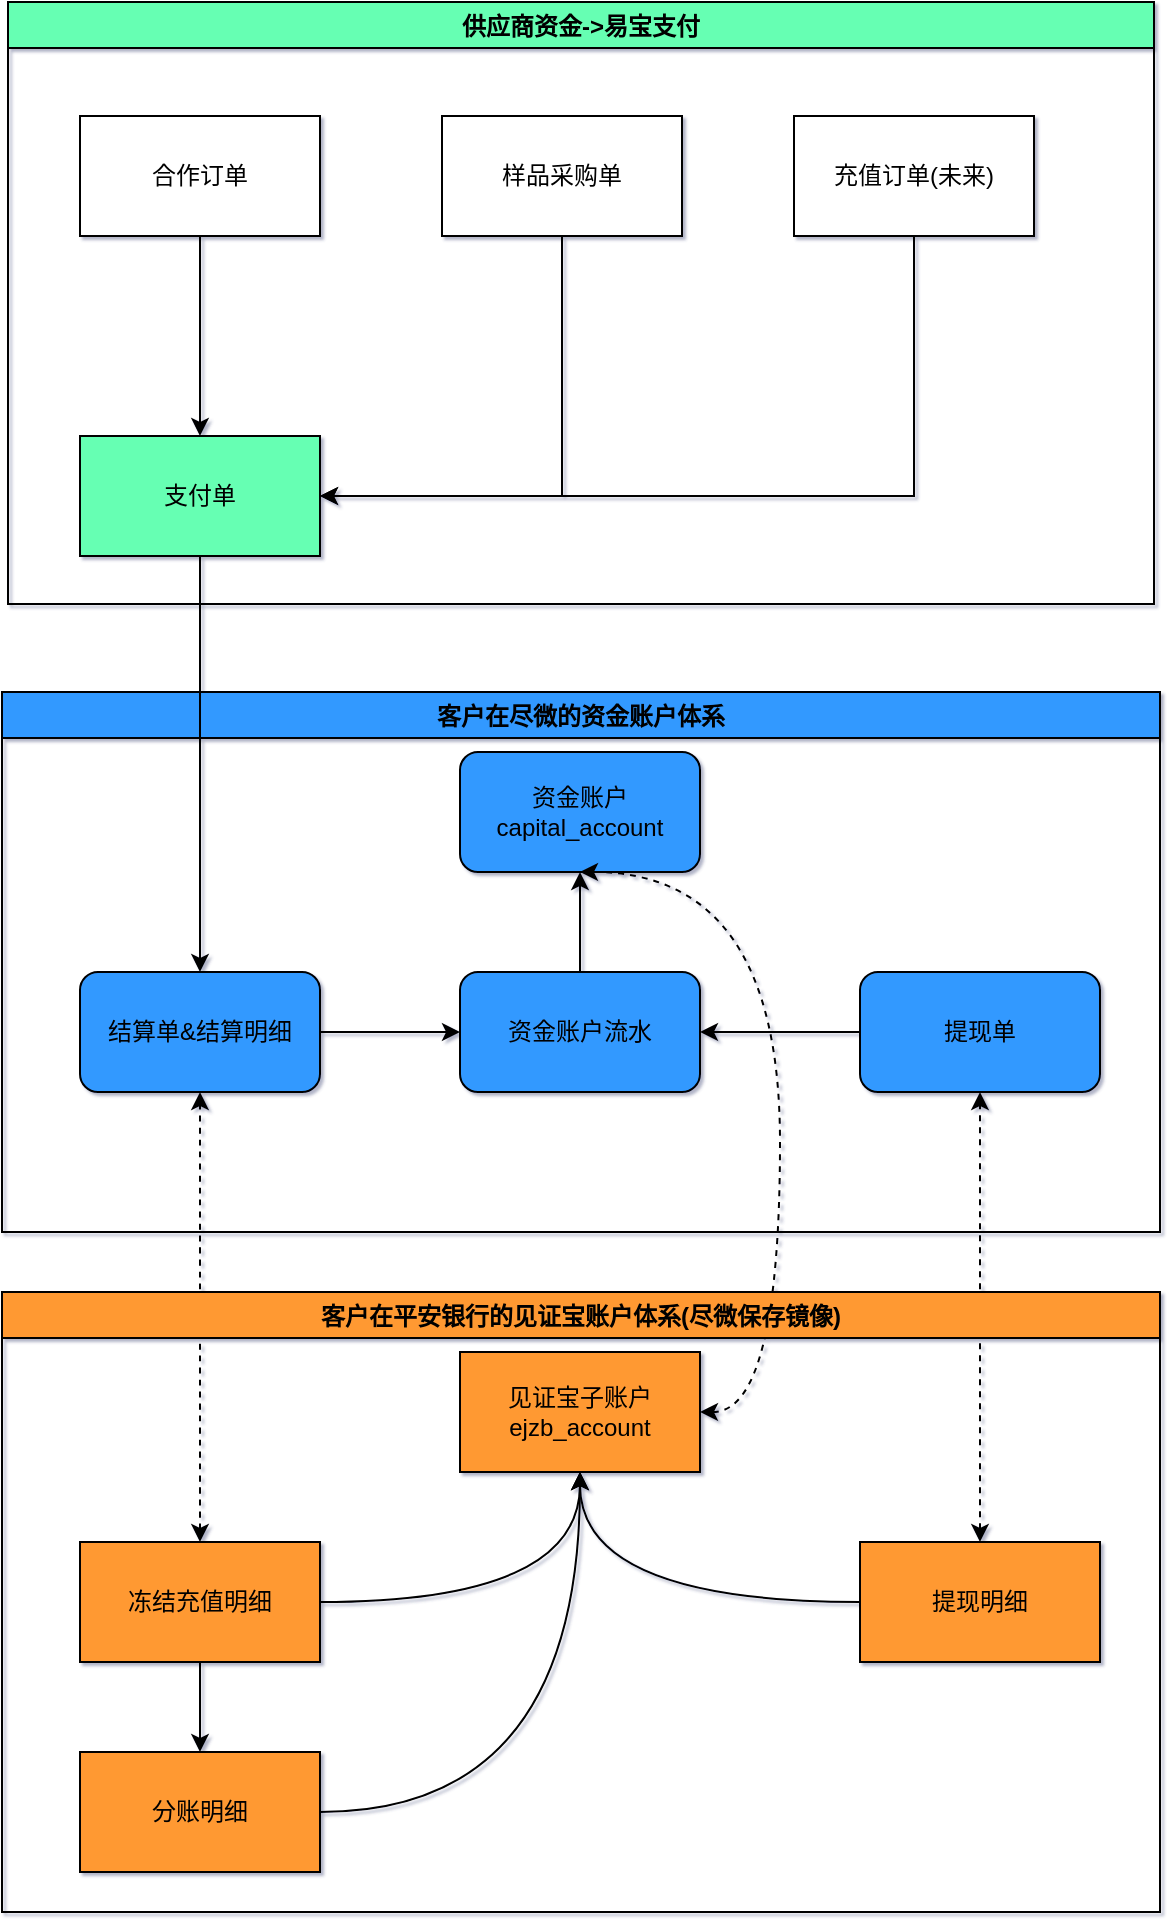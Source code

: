 <mxfile version="16.0.0" type="github">
  <diagram id="gsf49He13MfOLdli_iRr" name="第 1 页">
    <mxGraphModel dx="1426" dy="794" grid="0" gridSize="10" guides="1" tooltips="1" connect="1" arrows="1" fold="1" page="1" pageScale="1" pageWidth="827" pageHeight="1169" math="0" shadow="1">
      <root>
        <mxCell id="0" />
        <mxCell id="1" parent="0" />
        <mxCell id="og5dSPM_AXGmNLmmMvEW-1" value="资金账户&lt;br&gt;capital_account" style="rounded=1;whiteSpace=wrap;html=1;fillColor=#3399FF;" parent="1" vertex="1">
          <mxGeometry x="330" y="631" width="120" height="60" as="geometry" />
        </mxCell>
        <mxCell id="og5dSPM_AXGmNLmmMvEW-5" style="edgeStyle=orthogonalEdgeStyle;rounded=0;orthogonalLoop=1;jettySize=auto;html=1;entryX=0;entryY=0.5;entryDx=0;entryDy=0;" parent="1" source="og5dSPM_AXGmNLmmMvEW-2" target="og5dSPM_AXGmNLmmMvEW-4" edge="1">
          <mxGeometry relative="1" as="geometry" />
        </mxCell>
        <mxCell id="og5dSPM_AXGmNLmmMvEW-2" value="结算单&amp;amp;结算明细" style="rounded=1;whiteSpace=wrap;html=1;fillColor=#3399FF;" parent="1" vertex="1">
          <mxGeometry x="140" y="741" width="120" height="60" as="geometry" />
        </mxCell>
        <mxCell id="og5dSPM_AXGmNLmmMvEW-6" style="edgeStyle=orthogonalEdgeStyle;rounded=0;orthogonalLoop=1;jettySize=auto;html=1;entryX=1;entryY=0.5;entryDx=0;entryDy=0;" parent="1" source="og5dSPM_AXGmNLmmMvEW-3" target="og5dSPM_AXGmNLmmMvEW-4" edge="1">
          <mxGeometry relative="1" as="geometry" />
        </mxCell>
        <mxCell id="og5dSPM_AXGmNLmmMvEW-3" value="提现单" style="rounded=1;whiteSpace=wrap;html=1;fillColor=#3399FF;" parent="1" vertex="1">
          <mxGeometry x="530" y="741" width="120" height="60" as="geometry" />
        </mxCell>
        <mxCell id="og5dSPM_AXGmNLmmMvEW-7" style="edgeStyle=orthogonalEdgeStyle;rounded=0;orthogonalLoop=1;jettySize=auto;html=1;entryX=0.5;entryY=1;entryDx=0;entryDy=0;" parent="1" source="og5dSPM_AXGmNLmmMvEW-4" target="og5dSPM_AXGmNLmmMvEW-1" edge="1">
          <mxGeometry relative="1" as="geometry" />
        </mxCell>
        <mxCell id="og5dSPM_AXGmNLmmMvEW-4" value="资金账户流水" style="rounded=1;whiteSpace=wrap;html=1;fillColor=#3399FF;" parent="1" vertex="1">
          <mxGeometry x="330" y="741" width="120" height="60" as="geometry" />
        </mxCell>
        <mxCell id="og5dSPM_AXGmNLmmMvEW-18" style="edgeStyle=orthogonalEdgeStyle;rounded=0;orthogonalLoop=1;jettySize=auto;html=1;entryX=0.5;entryY=1;entryDx=0;entryDy=0;dashed=1;curved=1;startArrow=classic;startFill=1;exitX=1;exitY=0.5;exitDx=0;exitDy=0;" parent="1" source="og5dSPM_AXGmNLmmMvEW-8" target="og5dSPM_AXGmNLmmMvEW-1" edge="1">
          <mxGeometry relative="1" as="geometry">
            <Array as="points">
              <mxPoint x="490" y="961" />
              <mxPoint x="490" y="691" />
            </Array>
          </mxGeometry>
        </mxCell>
        <mxCell id="og5dSPM_AXGmNLmmMvEW-8" value="见证宝子账户&lt;br&gt;ejzb_account" style="rounded=0;whiteSpace=wrap;html=1;fillColor=#FF9933;" parent="1" vertex="1">
          <mxGeometry x="330" y="931" width="120" height="60" as="geometry" />
        </mxCell>
        <mxCell id="og5dSPM_AXGmNLmmMvEW-12" style="edgeStyle=orthogonalEdgeStyle;rounded=0;orthogonalLoop=1;jettySize=auto;html=1;entryX=0.5;entryY=0;entryDx=0;entryDy=0;" parent="1" source="og5dSPM_AXGmNLmmMvEW-10" target="og5dSPM_AXGmNLmmMvEW-11" edge="1">
          <mxGeometry relative="1" as="geometry" />
        </mxCell>
        <mxCell id="og5dSPM_AXGmNLmmMvEW-16" style="edgeStyle=orthogonalEdgeStyle;rounded=0;orthogonalLoop=1;jettySize=auto;html=1;entryX=0.5;entryY=1;entryDx=0;entryDy=0;curved=1;" parent="1" source="og5dSPM_AXGmNLmmMvEW-10" target="og5dSPM_AXGmNLmmMvEW-8" edge="1">
          <mxGeometry relative="1" as="geometry" />
        </mxCell>
        <mxCell id="og5dSPM_AXGmNLmmMvEW-19" style="edgeStyle=orthogonalEdgeStyle;curved=1;rounded=0;orthogonalLoop=1;jettySize=auto;html=1;entryX=0.5;entryY=1;entryDx=0;entryDy=0;dashed=1;startArrow=classic;startFill=1;" parent="1" source="og5dSPM_AXGmNLmmMvEW-10" target="og5dSPM_AXGmNLmmMvEW-2" edge="1">
          <mxGeometry relative="1" as="geometry" />
        </mxCell>
        <mxCell id="og5dSPM_AXGmNLmmMvEW-10" value="冻结充值明细" style="rounded=0;whiteSpace=wrap;html=1;fillColor=#FF9933;" parent="1" vertex="1">
          <mxGeometry x="140" y="1026" width="120" height="60" as="geometry" />
        </mxCell>
        <mxCell id="og5dSPM_AXGmNLmmMvEW-13" style="edgeStyle=orthogonalEdgeStyle;rounded=0;orthogonalLoop=1;jettySize=auto;html=1;entryX=0.5;entryY=1;entryDx=0;entryDy=0;curved=1;" parent="1" source="og5dSPM_AXGmNLmmMvEW-11" target="og5dSPM_AXGmNLmmMvEW-8" edge="1">
          <mxGeometry relative="1" as="geometry" />
        </mxCell>
        <mxCell id="og5dSPM_AXGmNLmmMvEW-11" value="分账明细" style="rounded=0;whiteSpace=wrap;html=1;fillColor=#FF9933;" parent="1" vertex="1">
          <mxGeometry x="140" y="1131" width="120" height="60" as="geometry" />
        </mxCell>
        <mxCell id="og5dSPM_AXGmNLmmMvEW-15" style="edgeStyle=orthogonalEdgeStyle;rounded=0;orthogonalLoop=1;jettySize=auto;html=1;entryX=0.5;entryY=1;entryDx=0;entryDy=0;curved=1;" parent="1" source="og5dSPM_AXGmNLmmMvEW-14" target="og5dSPM_AXGmNLmmMvEW-8" edge="1">
          <mxGeometry relative="1" as="geometry" />
        </mxCell>
        <mxCell id="og5dSPM_AXGmNLmmMvEW-17" style="edgeStyle=orthogonalEdgeStyle;rounded=0;orthogonalLoop=1;jettySize=auto;html=1;entryX=0.5;entryY=1;entryDx=0;entryDy=0;dashed=1;startArrow=classic;startFill=1;" parent="1" source="og5dSPM_AXGmNLmmMvEW-14" target="og5dSPM_AXGmNLmmMvEW-3" edge="1">
          <mxGeometry relative="1" as="geometry" />
        </mxCell>
        <mxCell id="og5dSPM_AXGmNLmmMvEW-14" value="提现明细" style="rounded=0;whiteSpace=wrap;html=1;fillColor=#FF9933;" parent="1" vertex="1">
          <mxGeometry x="530" y="1026" width="120" height="60" as="geometry" />
        </mxCell>
        <mxCell id="og5dSPM_AXGmNLmmMvEW-20" value="客户在尽微的资金账户体系" style="swimlane;fillColor=#3399FF;" parent="1" vertex="1">
          <mxGeometry x="101" y="601" width="579" height="270" as="geometry" />
        </mxCell>
        <mxCell id="og5dSPM_AXGmNLmmMvEW-21" value="客户在平安银行的见证宝账户体系(尽微保存镜像)" style="swimlane;fillColor=#FF9933;" parent="1" vertex="1">
          <mxGeometry x="101" y="901" width="579" height="310" as="geometry" />
        </mxCell>
        <mxCell id="k9vBDChI0TnORqGJ9K9F-4" value="供应商资金-&gt;易宝支付" style="swimlane;fillColor=#66FFB3;" vertex="1" parent="1">
          <mxGeometry x="104" y="256" width="573" height="301" as="geometry" />
        </mxCell>
        <mxCell id="k9vBDChI0TnORqGJ9K9F-2" value="合作订单" style="rounded=0;whiteSpace=wrap;html=1;" vertex="1" parent="k9vBDChI0TnORqGJ9K9F-4">
          <mxGeometry x="36" y="57" width="120" height="60" as="geometry" />
        </mxCell>
        <mxCell id="k9vBDChI0TnORqGJ9K9F-1" value="支付单" style="rounded=0;whiteSpace=wrap;html=1;fillColor=#66FFB3;" vertex="1" parent="k9vBDChI0TnORqGJ9K9F-4">
          <mxGeometry x="36" y="217" width="120" height="60" as="geometry" />
        </mxCell>
        <mxCell id="k9vBDChI0TnORqGJ9K9F-3" style="edgeStyle=orthogonalEdgeStyle;rounded=0;orthogonalLoop=1;jettySize=auto;html=1;entryX=0.5;entryY=0;entryDx=0;entryDy=0;" edge="1" parent="k9vBDChI0TnORqGJ9K9F-4" source="k9vBDChI0TnORqGJ9K9F-2" target="k9vBDChI0TnORqGJ9K9F-1">
          <mxGeometry relative="1" as="geometry" />
        </mxCell>
        <mxCell id="k9vBDChI0TnORqGJ9K9F-6" style="edgeStyle=orthogonalEdgeStyle;rounded=0;orthogonalLoop=1;jettySize=auto;html=1;entryX=1;entryY=0.5;entryDx=0;entryDy=0;" edge="1" parent="k9vBDChI0TnORqGJ9K9F-4" source="k9vBDChI0TnORqGJ9K9F-5" target="k9vBDChI0TnORqGJ9K9F-1">
          <mxGeometry relative="1" as="geometry">
            <mxPoint x="101" y="216" as="targetPoint" />
            <Array as="points">
              <mxPoint x="277" y="247" />
            </Array>
          </mxGeometry>
        </mxCell>
        <mxCell id="k9vBDChI0TnORqGJ9K9F-5" value="样品采购单" style="rounded=0;whiteSpace=wrap;html=1;" vertex="1" parent="k9vBDChI0TnORqGJ9K9F-4">
          <mxGeometry x="217" y="57" width="120" height="60" as="geometry" />
        </mxCell>
        <mxCell id="k9vBDChI0TnORqGJ9K9F-8" style="edgeStyle=orthogonalEdgeStyle;rounded=0;orthogonalLoop=1;jettySize=auto;html=1;entryX=1;entryY=0.5;entryDx=0;entryDy=0;" edge="1" parent="k9vBDChI0TnORqGJ9K9F-4" source="k9vBDChI0TnORqGJ9K9F-7" target="k9vBDChI0TnORqGJ9K9F-1">
          <mxGeometry relative="1" as="geometry">
            <Array as="points">
              <mxPoint x="453" y="247" />
            </Array>
          </mxGeometry>
        </mxCell>
        <mxCell id="k9vBDChI0TnORqGJ9K9F-7" value="充值订单(未来)" style="rounded=0;whiteSpace=wrap;html=1;" vertex="1" parent="k9vBDChI0TnORqGJ9K9F-4">
          <mxGeometry x="393" y="57" width="120" height="60" as="geometry" />
        </mxCell>
        <mxCell id="k9vBDChI0TnORqGJ9K9F-9" style="edgeStyle=orthogonalEdgeStyle;rounded=0;orthogonalLoop=1;jettySize=auto;html=1;entryX=0.5;entryY=0;entryDx=0;entryDy=0;" edge="1" parent="1" source="k9vBDChI0TnORqGJ9K9F-1" target="og5dSPM_AXGmNLmmMvEW-2">
          <mxGeometry relative="1" as="geometry" />
        </mxCell>
      </root>
    </mxGraphModel>
  </diagram>
</mxfile>
